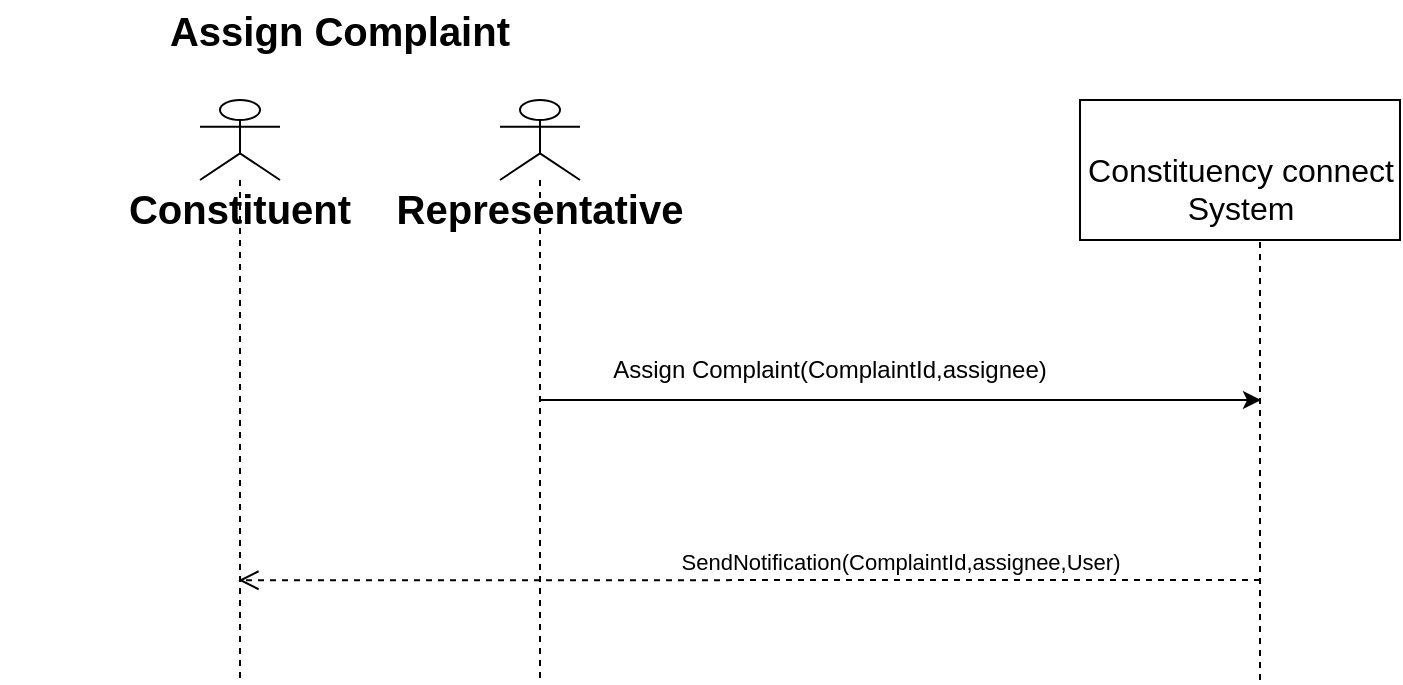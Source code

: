 <mxfile version="24.2.5" type="device">
  <diagram name="Page-1" id="AKYsbRXIF-3Ax9rxEpJJ">
    <mxGraphModel dx="1050" dy="629" grid="1" gridSize="10" guides="1" tooltips="1" connect="1" arrows="1" fold="1" page="1" pageScale="1" pageWidth="850" pageHeight="1100" math="0" shadow="0">
      <root>
        <mxCell id="0" />
        <mxCell id="1" parent="0" />
        <mxCell id="gjKtcy7QMdhZYo3680Ko-1" value="Assign Complaint" style="text;html=1;align=center;verticalAlign=middle;whiteSpace=wrap;rounded=0;fontSize=20;fontStyle=1" parent="1" vertex="1">
          <mxGeometry x="50" y="50" width="340" height="30" as="geometry" />
        </mxCell>
        <mxCell id="gjKtcy7QMdhZYo3680Ko-2" value="Constituent" style="shape=umlLifeline;participant=umlActor;perimeter=lifelinePerimeter;whiteSpace=wrap;html=1;container=1;collapsible=0;recursiveResize=0;verticalAlign=top;spacingTop=36;outlineConnect=0;fontSize=20;fontStyle=1;size=40;" parent="1" vertex="1">
          <mxGeometry x="150" y="100" width="40" height="290" as="geometry" />
        </mxCell>
        <mxCell id="gjKtcy7QMdhZYo3680Ko-3" value="&lt;br&gt;&lt;div&gt;Constituency connect&lt;/div&gt;&lt;div&gt;System&lt;/div&gt;" style="html=1;align=center;verticalAlign=middle;dashed=0;fontSize=16;" parent="1" vertex="1">
          <mxGeometry x="590" y="100" width="160" height="70" as="geometry" />
        </mxCell>
        <mxCell id="gjKtcy7QMdhZYo3680Ko-4" value="" style="endArrow=none;dashed=1;html=1;rounded=0;entryX=0.5;entryY=1;entryDx=0;entryDy=0;" parent="1" edge="1">
          <mxGeometry width="50" height="50" relative="1" as="geometry">
            <mxPoint x="680" y="390" as="sourcePoint" />
            <mxPoint x="680" y="170" as="targetPoint" />
          </mxGeometry>
        </mxCell>
        <mxCell id="gjKtcy7QMdhZYo3680Ko-5" value="" style="endArrow=classic;html=1;rounded=0;" parent="1" source="gjKtcy7QMdhZYo3680Ko-13" edge="1">
          <mxGeometry width="50" height="50" relative="1" as="geometry">
            <mxPoint x="240" y="250" as="sourcePoint" />
            <mxPoint x="680.5" y="250" as="targetPoint" />
            <Array as="points">
              <mxPoint x="560.5" y="250" />
            </Array>
          </mxGeometry>
        </mxCell>
        <mxCell id="gjKtcy7QMdhZYo3680Ko-6" value="Assign Complaint(ComplaintId,assignee)" style="text;html=1;strokeColor=none;fillColor=none;align=center;verticalAlign=middle;whiteSpace=wrap;rounded=0;" parent="1" vertex="1">
          <mxGeometry x="340" y="220" width="250" height="30" as="geometry" />
        </mxCell>
        <mxCell id="gjKtcy7QMdhZYo3680Ko-13" value="Representative" style="shape=umlLifeline;participant=umlActor;perimeter=lifelinePerimeter;whiteSpace=wrap;html=1;container=1;collapsible=0;recursiveResize=0;verticalAlign=top;spacingTop=36;outlineConnect=0;fontSize=20;fontStyle=1;size=40;" parent="1" vertex="1">
          <mxGeometry x="300" y="100" width="40" height="290" as="geometry" />
        </mxCell>
        <mxCell id="gjKtcy7QMdhZYo3680Ko-14" value="SendNotification(ComplaintId,assignee,User)" style="html=1;verticalAlign=bottom;endArrow=open;dashed=1;endSize=8;curved=0;rounded=0;entryX=0.48;entryY=0.828;entryDx=0;entryDy=0;entryPerimeter=0;" parent="1" target="gjKtcy7QMdhZYo3680Ko-2" edge="1">
          <mxGeometry x="-0.294" relative="1" as="geometry">
            <mxPoint x="680" y="340" as="sourcePoint" />
            <mxPoint x="190" y="340.0" as="targetPoint" />
            <mxPoint as="offset" />
          </mxGeometry>
        </mxCell>
      </root>
    </mxGraphModel>
  </diagram>
</mxfile>
